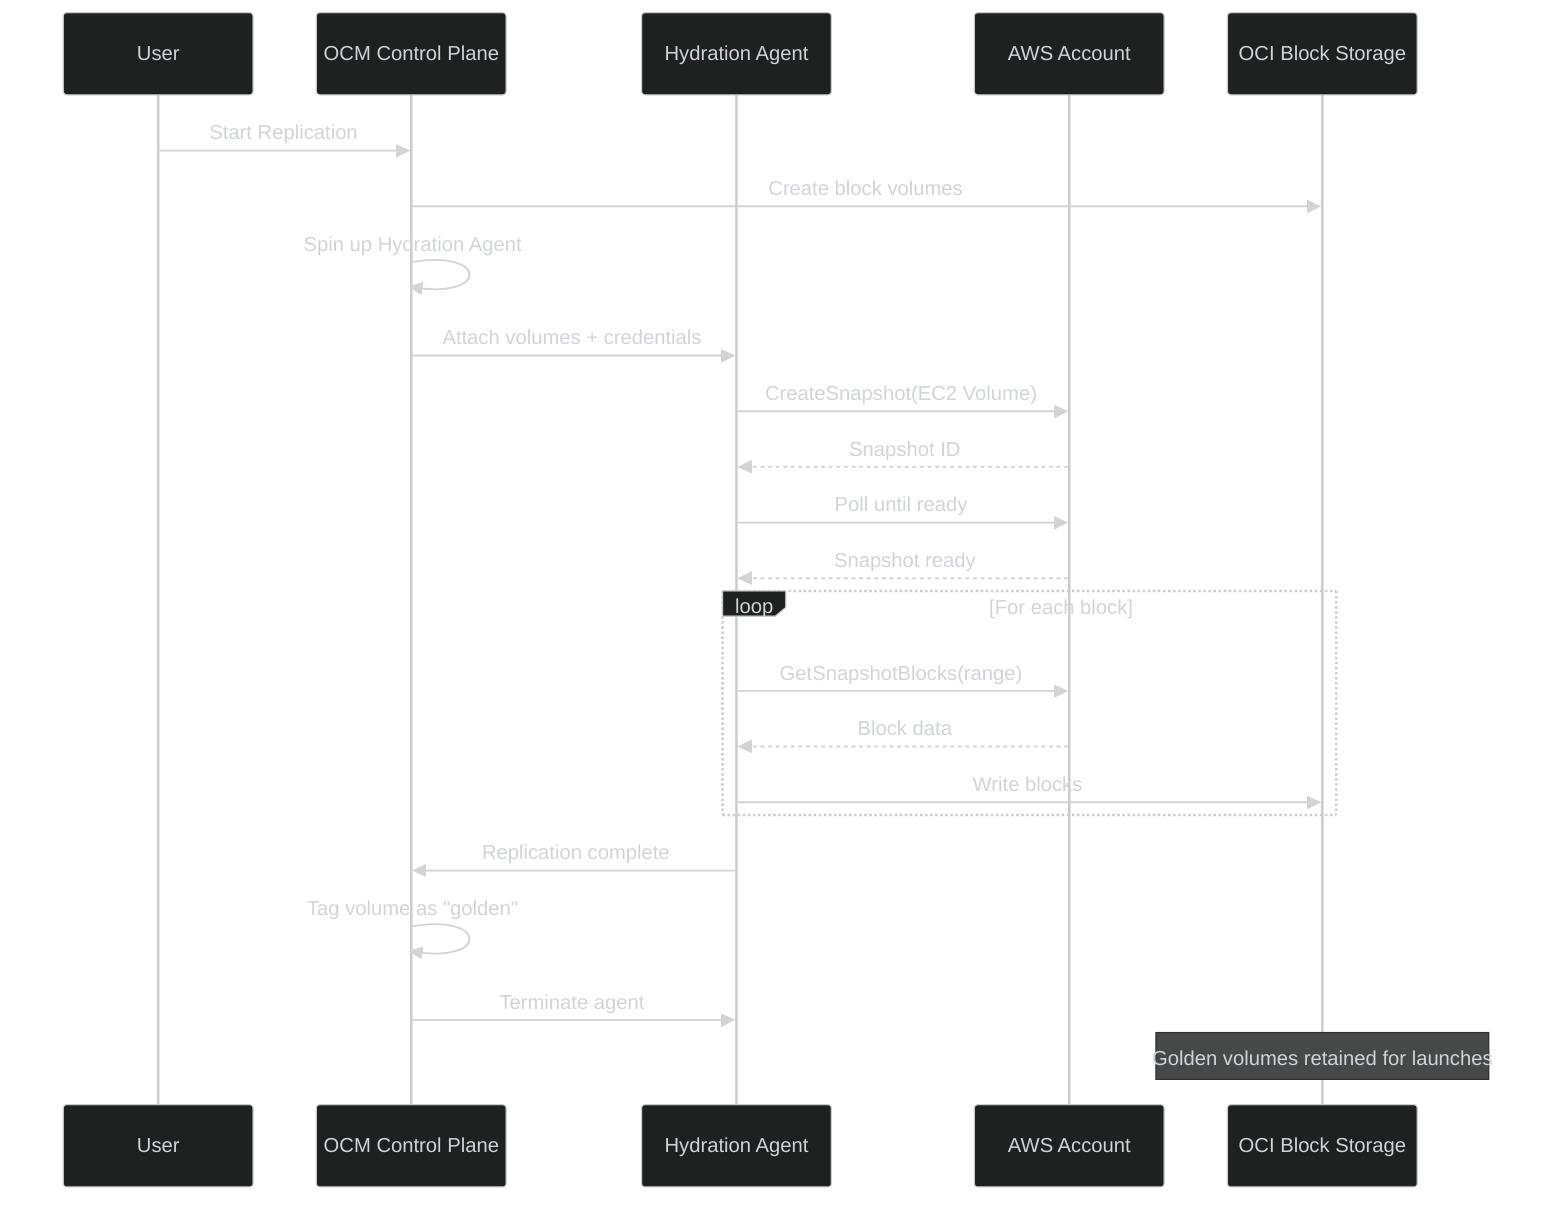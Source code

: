 %%{init: {
  "theme": "dark",
  "themeVariables": {
    "background": "#1a102a",
    "primaryTextColor": "#d0d3d8",
    "lineColor": "#c99cff"
  },
  "themeCSS": "text, tspan { fill: #d0d3d8 !important; }"
}}%%
sequenceDiagram
    participant User
    participant OCM as OCM Control Plane
    participant HA as Hydration Agent
    participant AWS as AWS Account
    participant OCI as OCI Block Storage

    User->>OCM: Start Replication
    OCM->>OCI: Create block volumes
    OCM->>OCM: Spin up Hydration Agent
    OCM->>HA: Attach volumes + credentials
    HA->>AWS: CreateSnapshot(EC2 Volume)
    AWS-->>HA: Snapshot ID
    HA->>AWS: Poll until ready
    AWS-->>HA: Snapshot ready

    loop For each block
        HA->>AWS: GetSnapshotBlocks(range)
        AWS-->>HA: Block data
        HA->>OCI: Write blocks
    end

    HA->>OCM: Replication complete
    OCM->>OCM: Tag volume as "golden"
    OCM->>HA: Terminate agent
    Note over OCI: Golden volumes retained for launches